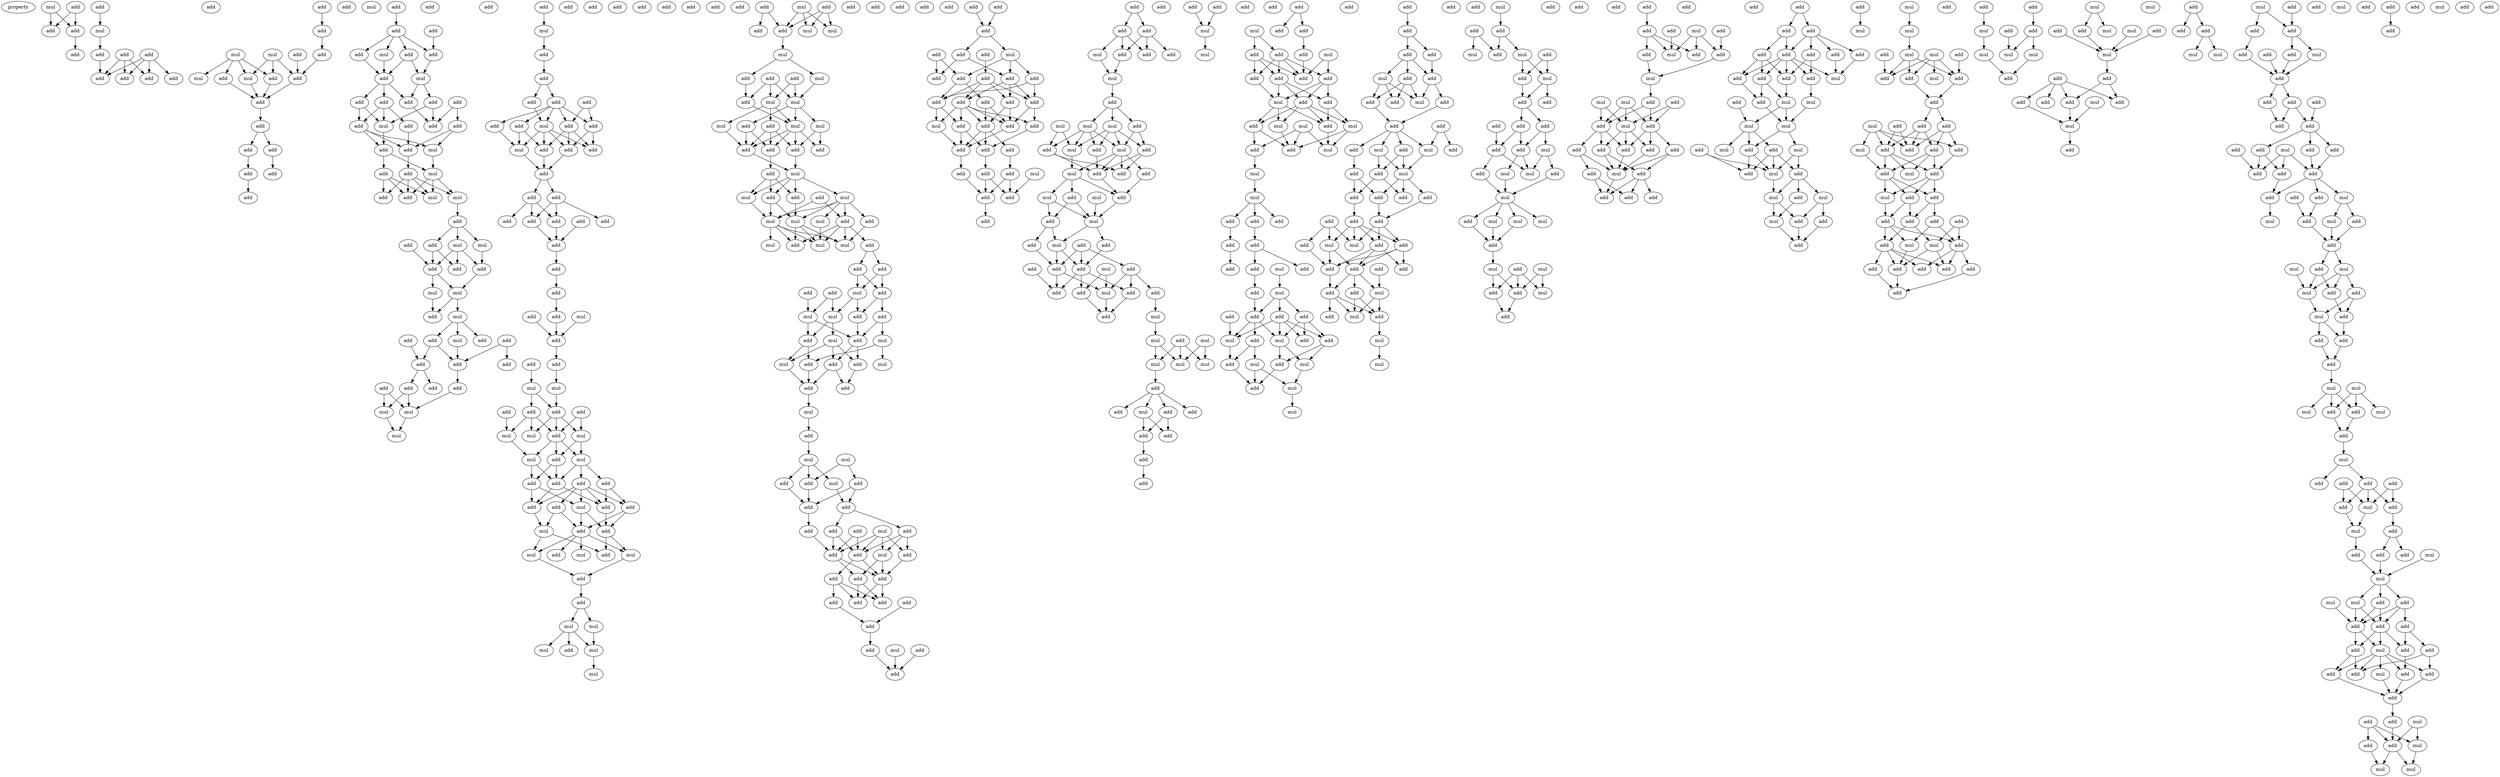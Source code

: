 digraph {
    node [fontcolor=black]
    property [mul=2,lf=1.7]
    0 [ label = mul ];
    1 [ label = add ];
    2 [ label = add ];
    3 [ label = add ];
    4 [ label = mul ];
    5 [ label = add ];
    6 [ label = add ];
    7 [ label = add ];
    8 [ label = add ];
    9 [ label = add ];
    10 [ label = add ];
    11 [ label = add ];
    12 [ label = add ];
    13 [ label = add ];
    14 [ label = add ];
    15 [ label = add ];
    16 [ label = add ];
    17 [ label = add ];
    18 [ label = add ];
    19 [ label = mul ];
    20 [ label = mul ];
    21 [ label = add ];
    22 [ label = add ];
    23 [ label = mul ];
    24 [ label = mul ];
    25 [ label = add ];
    26 [ label = add ];
    27 [ label = add ];
    28 [ label = add ];
    29 [ label = add ];
    30 [ label = add ];
    31 [ label = add ];
    32 [ label = add ];
    33 [ label = mul ];
    34 [ label = add ];
    35 [ label = add ];
    36 [ label = add ];
    37 [ label = add ];
    38 [ label = add ];
    39 [ label = add ];
    40 [ label = mul ];
    41 [ label = add ];
    42 [ label = add ];
    43 [ label = mul ];
    44 [ label = add ];
    45 [ label = add ];
    46 [ label = add ];
    47 [ label = add ];
    48 [ label = add ];
    49 [ label = mul ];
    50 [ label = add ];
    51 [ label = add ];
    52 [ label = add ];
    53 [ label = add ];
    54 [ label = add ];
    55 [ label = add ];
    56 [ label = mul ];
    57 [ label = add ];
    58 [ label = mul ];
    59 [ label = add ];
    60 [ label = mul ];
    61 [ label = add ];
    62 [ label = mul ];
    63 [ label = add ];
    64 [ label = add ];
    65 [ label = mul ];
    66 [ label = add ];
    67 [ label = mul ];
    68 [ label = add ];
    69 [ label = add ];
    70 [ label = add ];
    71 [ label = add ];
    72 [ label = add ];
    73 [ label = mul ];
    74 [ label = mul ];
    75 [ label = mul ];
    76 [ label = add ];
    77 [ label = add ];
    78 [ label = mul ];
    79 [ label = add ];
    80 [ label = add ];
    81 [ label = add ];
    82 [ label = add ];
    83 [ label = add ];
    84 [ label = add ];
    85 [ label = add ];
    86 [ label = add ];
    87 [ label = add ];
    88 [ label = add ];
    89 [ label = add ];
    90 [ label = mul ];
    91 [ label = mul ];
    92 [ label = mul ];
    93 [ label = add ];
    94 [ label = add ];
    95 [ label = mul ];
    96 [ label = add ];
    97 [ label = add ];
    98 [ label = add ];
    99 [ label = add ];
    100 [ label = add ];
    101 [ label = add ];
    102 [ label = add ];
    103 [ label = add ];
    104 [ label = add ];
    105 [ label = mul ];
    106 [ label = mul ];
    107 [ label = add ];
    108 [ label = add ];
    109 [ label = add ];
    110 [ label = add ];
    111 [ label = add ];
    112 [ label = add ];
    113 [ label = add ];
    114 [ label = add ];
    115 [ label = add ];
    116 [ label = add ];
    117 [ label = add ];
    118 [ label = add ];
    119 [ label = add ];
    120 [ label = add ];
    121 [ label = add ];
    122 [ label = add ];
    123 [ label = add ];
    124 [ label = add ];
    125 [ label = mul ];
    126 [ label = add ];
    127 [ label = add ];
    128 [ label = add ];
    129 [ label = add ];
    130 [ label = add ];
    131 [ label = mul ];
    132 [ label = mul ];
    133 [ label = add ];
    134 [ label = add ];
    135 [ label = add ];
    136 [ label = add ];
    137 [ label = add ];
    138 [ label = mul ];
    139 [ label = mul ];
    140 [ label = mul ];
    141 [ label = add ];
    142 [ label = mul ];
    143 [ label = mul ];
    144 [ label = add ];
    145 [ label = add ];
    146 [ label = add ];
    147 [ label = add ];
    148 [ label = add ];
    149 [ label = add ];
    150 [ label = add ];
    151 [ label = add ];
    152 [ label = add ];
    153 [ label = mul ];
    154 [ label = add ];
    155 [ label = mul ];
    156 [ label = add ];
    157 [ label = mul ];
    158 [ label = mul ];
    159 [ label = add ];
    160 [ label = add ];
    161 [ label = mul ];
    162 [ label = add ];
    163 [ label = add ];
    164 [ label = add ];
    165 [ label = mul ];
    166 [ label = mul ];
    167 [ label = mul ];
    168 [ label = add ];
    169 [ label = mul ];
    170 [ label = mul ];
    171 [ label = add ];
    172 [ label = add ];
    173 [ label = add ];
    174 [ label = mul ];
    175 [ label = add ];
    176 [ label = mul ];
    177 [ label = mul ];
    178 [ label = add ];
    179 [ label = mul ];
    180 [ label = add ];
    181 [ label = mul ];
    182 [ label = add ];
    183 [ label = add ];
    184 [ label = mul ];
    185 [ label = add ];
    186 [ label = mul ];
    187 [ label = mul ];
    188 [ label = add ];
    189 [ label = add ];
    190 [ label = mul ];
    191 [ label = mul ];
    192 [ label = add ];
    193 [ label = add ];
    194 [ label = add ];
    195 [ label = add ];
    196 [ label = add ];
    197 [ label = mul ];
    198 [ label = add ];
    199 [ label = mul ];
    200 [ label = add ];
    201 [ label = mul ];
    202 [ label = add ];
    203 [ label = add ];
    204 [ label = add ];
    205 [ label = mul ];
    206 [ label = add ];
    207 [ label = mul ];
    208 [ label = mul ];
    209 [ label = mul ];
    210 [ label = add ];
    211 [ label = mul ];
    212 [ label = add ];
    213 [ label = mul ];
    214 [ label = add ];
    215 [ label = add ];
    216 [ label = mul ];
    217 [ label = add ];
    218 [ label = add ];
    219 [ label = add ];
    220 [ label = mul ];
    221 [ label = add ];
    222 [ label = add ];
    223 [ label = mul ];
    224 [ label = mul ];
    225 [ label = add ];
    226 [ label = mul ];
    227 [ label = add ];
    228 [ label = add ];
    229 [ label = mul ];
    230 [ label = add ];
    231 [ label = add ];
    232 [ label = add ];
    233 [ label = mul ];
    234 [ label = add ];
    235 [ label = add ];
    236 [ label = mul ];
    237 [ label = add ];
    238 [ label = add ];
    239 [ label = mul ];
    240 [ label = mul ];
    241 [ label = add ];
    242 [ label = add ];
    243 [ label = add ];
    244 [ label = add ];
    245 [ label = mul ];
    246 [ label = add ];
    247 [ label = add ];
    248 [ label = add ];
    249 [ label = add ];
    250 [ label = add ];
    251 [ label = mul ];
    252 [ label = add ];
    253 [ label = add ];
    254 [ label = add ];
    255 [ label = mul ];
    256 [ label = add ];
    257 [ label = add ];
    258 [ label = add ];
    259 [ label = add ];
    260 [ label = add ];
    261 [ label = add ];
    262 [ label = add ];
    263 [ label = add ];
    264 [ label = add ];
    265 [ label = add ];
    266 [ label = mul ];
    267 [ label = add ];
    268 [ label = add ];
    269 [ label = add ];
    270 [ label = add ];
    271 [ label = add ];
    272 [ label = add ];
    273 [ label = add ];
    274 [ label = mul ];
    275 [ label = add ];
    276 [ label = add ];
    277 [ label = add ];
    278 [ label = add ];
    279 [ label = add ];
    280 [ label = add ];
    281 [ label = add ];
    282 [ label = add ];
    283 [ label = add ];
    284 [ label = add ];
    285 [ label = add ];
    286 [ label = add ];
    287 [ label = add ];
    288 [ label = add ];
    289 [ label = add ];
    290 [ label = mul ];
    291 [ label = add ];
    292 [ label = add ];
    293 [ label = add ];
    294 [ label = add ];
    295 [ label = add ];
    296 [ label = mul ];
    297 [ label = add ];
    298 [ label = add ];
    299 [ label = add ];
    300 [ label = add ];
    301 [ label = add ];
    302 [ label = add ];
    303 [ label = add ];
    304 [ label = add ];
    305 [ label = add ];
    306 [ label = add ];
    307 [ label = add ];
    308 [ label = mul ];
    309 [ label = mul ];
    310 [ label = add ];
    311 [ label = mul ];
    312 [ label = add ];
    313 [ label = mul ];
    314 [ label = add ];
    315 [ label = mul ];
    316 [ label = add ];
    317 [ label = mul ];
    318 [ label = add ];
    319 [ label = mul ];
    320 [ label = add ];
    321 [ label = mul ];
    322 [ label = add ];
    323 [ label = add ];
    324 [ label = add ];
    325 [ label = add ];
    326 [ label = add ];
    327 [ label = mul ];
    328 [ label = mul ];
    329 [ label = add ];
    330 [ label = mul ];
    331 [ label = add ];
    332 [ label = mul ];
    333 [ label = add ];
    334 [ label = add ];
    335 [ label = add ];
    336 [ label = add ];
    337 [ label = add ];
    338 [ label = add ];
    339 [ label = mul ];
    340 [ label = add ];
    341 [ label = add ];
    342 [ label = mul ];
    343 [ label = add ];
    344 [ label = add ];
    345 [ label = add ];
    346 [ label = mul ];
    347 [ label = add ];
    348 [ label = mul ];
    349 [ label = mul ];
    350 [ label = mul ];
    351 [ label = mul ];
    352 [ label = mul ];
    353 [ label = add ];
    354 [ label = add ];
    355 [ label = mul ];
    356 [ label = add ];
    357 [ label = add ];
    358 [ label = add ];
    359 [ label = add ];
    360 [ label = add ];
    361 [ label = add ];
    362 [ label = add ];
    363 [ label = add ];
    364 [ label = add ];
    365 [ label = add ];
    366 [ label = mul ];
    367 [ label = mul ];
    368 [ label = add ];
    369 [ label = add ];
    370 [ label = add ];
    371 [ label = add ];
    372 [ label = mul ];
    373 [ label = add ];
    374 [ label = add ];
    375 [ label = mul ];
    376 [ label = add ];
    377 [ label = add ];
    378 [ label = add ];
    379 [ label = add ];
    380 [ label = add ];
    381 [ label = mul ];
    382 [ label = add ];
    383 [ label = add ];
    384 [ label = mul ];
    385 [ label = add ];
    386 [ label = add ];
    387 [ label = mul ];
    388 [ label = mul ];
    389 [ label = mul ];
    390 [ label = add ];
    391 [ label = add ];
    392 [ label = mul ];
    393 [ label = mul ];
    394 [ label = add ];
    395 [ label = add ];
    396 [ label = add ];
    397 [ label = add ];
    398 [ label = add ];
    399 [ label = add ];
    400 [ label = add ];
    401 [ label = mul ];
    402 [ label = add ];
    403 [ label = add ];
    404 [ label = mul ];
    405 [ label = add ];
    406 [ label = add ];
    407 [ label = add ];
    408 [ label = add ];
    409 [ label = add ];
    410 [ label = add ];
    411 [ label = mul ];
    412 [ label = mul ];
    413 [ label = add ];
    414 [ label = mul ];
    415 [ label = add ];
    416 [ label = add ];
    417 [ label = mul ];
    418 [ label = mul ];
    419 [ label = add ];
    420 [ label = add ];
    421 [ label = add ];
    422 [ label = mul ];
    423 [ label = add ];
    424 [ label = add ];
    425 [ label = mul ];
    426 [ label = add ];
    427 [ label = add ];
    428 [ label = add ];
    429 [ label = mul ];
    430 [ label = add ];
    431 [ label = add ];
    432 [ label = add ];
    433 [ label = add ];
    434 [ label = add ];
    435 [ label = add ];
    436 [ label = add ];
    437 [ label = add ];
    438 [ label = mul ];
    439 [ label = mul ];
    440 [ label = mul ];
    441 [ label = add ];
    442 [ label = add ];
    443 [ label = add ];
    444 [ label = add ];
    445 [ label = add ];
    446 [ label = add ];
    447 [ label = add ];
    448 [ label = add ];
    449 [ label = add ];
    450 [ label = mul ];
    451 [ label = mul ];
    452 [ label = add ];
    453 [ label = add ];
    454 [ label = add ];
    455 [ label = add ];
    456 [ label = add ];
    457 [ label = add ];
    458 [ label = add ];
    459 [ label = add ];
    460 [ label = mul ];
    461 [ label = add ];
    462 [ label = mul ];
    463 [ label = add ];
    464 [ label = add ];
    465 [ label = mul ];
    466 [ label = add ];
    467 [ label = mul ];
    468 [ label = mul ];
    469 [ label = add ];
    470 [ label = add ];
    471 [ label = mul ];
    472 [ label = add ];
    473 [ label = add ];
    474 [ label = mul ];
    475 [ label = add ];
    476 [ label = mul ];
    477 [ label = add ];
    478 [ label = add ];
    479 [ label = add ];
    480 [ label = add ];
    481 [ label = add ];
    482 [ label = add ];
    483 [ label = add ];
    484 [ label = mul ];
    485 [ label = mul ];
    486 [ label = add ];
    487 [ label = add ];
    488 [ label = mul ];
    489 [ label = add ];
    490 [ label = mul ];
    491 [ label = add ];
    492 [ label = mul ];
    493 [ label = add ];
    494 [ label = mul ];
    495 [ label = mul ];
    496 [ label = add ];
    497 [ label = add ];
    498 [ label = mul ];
    499 [ label = mul ];
    500 [ label = add ];
    501 [ label = mul ];
    502 [ label = add ];
    503 [ label = add ];
    504 [ label = add ];
    505 [ label = add ];
    506 [ label = add ];
    507 [ label = add ];
    508 [ label = add ];
    509 [ label = mul ];
    510 [ label = add ];
    511 [ label = add ];
    512 [ label = add ];
    513 [ label = mul ];
    514 [ label = add ];
    515 [ label = add ];
    516 [ label = mul ];
    517 [ label = mul ];
    518 [ label = add ];
    519 [ label = add ];
    520 [ label = mul ];
    521 [ label = add ];
    522 [ label = add ];
    523 [ label = mul ];
    524 [ label = add ];
    525 [ label = add ];
    526 [ label = add ];
    527 [ label = add ];
    528 [ label = add ];
    529 [ label = mul ];
    530 [ label = add ];
    531 [ label = add ];
    532 [ label = add ];
    533 [ label = add ];
    534 [ label = add ];
    535 [ label = add ];
    536 [ label = add ];
    537 [ label = add ];
    538 [ label = add ];
    539 [ label = add ];
    540 [ label = add ];
    541 [ label = add ];
    542 [ label = add ];
    543 [ label = add ];
    544 [ label = add ];
    545 [ label = mul ];
    546 [ label = add ];
    547 [ label = add ];
    548 [ label = add ];
    549 [ label = mul ];
    550 [ label = mul ];
    551 [ label = add ];
    552 [ label = mul ];
    553 [ label = mul ];
    554 [ label = add ];
    555 [ label = add ];
    556 [ label = add ];
    557 [ label = mul ];
    558 [ label = mul ];
    559 [ label = add ];
    560 [ label = mul ];
    561 [ label = add ];
    562 [ label = mul ];
    563 [ label = mul ];
    564 [ label = add ];
    565 [ label = mul ];
    566 [ label = add ];
    567 [ label = add ];
    568 [ label = add ];
    569 [ label = add ];
    570 [ label = mul ];
    571 [ label = add ];
    572 [ label = mul ];
    573 [ label = mul ];
    574 [ label = add ];
    575 [ label = mul ];
    576 [ label = add ];
    577 [ label = mul ];
    578 [ label = add ];
    579 [ label = add ];
    580 [ label = mul ];
    581 [ label = add ];
    582 [ label = add ];
    583 [ label = mul ];
    584 [ label = add ];
    585 [ label = add ];
    586 [ label = add ];
    587 [ label = add ];
    588 [ label = add ];
    589 [ label = add ];
    590 [ label = add ];
    591 [ label = mul ];
    592 [ label = add ];
    593 [ label = mul ];
    594 [ label = add ];
    595 [ label = add ];
    596 [ label = add ];
    597 [ label = mul ];
    598 [ label = add ];
    599 [ label = add ];
    600 [ label = add ];
    601 [ label = add ];
    602 [ label = mul ];
    603 [ label = add ];
    604 [ label = add ];
    605 [ label = mul ];
    606 [ label = add ];
    607 [ label = add ];
    608 [ label = add ];
    609 [ label = add ];
    610 [ label = add ];
    611 [ label = add ];
    612 [ label = add ];
    613 [ label = add ];
    614 [ label = mul ];
    615 [ label = add ];
    616 [ label = add ];
    617 [ label = mul ];
    618 [ label = mul ];
    619 [ label = mul ];
    620 [ label = add ];
    621 [ label = mul ];
    622 [ label = mul ];
    623 [ label = mul ];
    624 [ label = add ];
    625 [ label = add ];
    626 [ label = add ];
    627 [ label = mul ];
    628 [ label = add ];
    629 [ label = add ];
    630 [ label = add ];
    631 [ label = add ];
    632 [ label = add ];
    633 [ label = add ];
    634 [ label = mul ];
    635 [ label = mul ];
    636 [ label = add ];
    637 [ label = mul ];
    638 [ label = add ];
    639 [ label = add ];
    640 [ label = add ];
    641 [ label = add ];
    642 [ label = mul ];
    643 [ label = mul ];
    644 [ label = mul ];
    645 [ label = add ];
    646 [ label = add ];
    647 [ label = add ];
    648 [ label = add ];
    649 [ label = add ];
    650 [ label = add ];
    651 [ label = mul ];
    652 [ label = add ];
    653 [ label = add ];
    654 [ label = add ];
    655 [ label = add ];
    656 [ label = add ];
    657 [ label = add ];
    658 [ label = add ];
    659 [ label = mul ];
    660 [ label = add ];
    661 [ label = add ];
    662 [ label = add ];
    663 [ label = add ];
    664 [ label = add ];
    665 [ label = add ];
    666 [ label = mul ];
    667 [ label = add ];
    668 [ label = add ];
    669 [ label = add ];
    670 [ label = mul ];
    671 [ label = mul ];
    672 [ label = mul ];
    673 [ label = add ];
    674 [ label = add ];
    675 [ label = add ];
    676 [ label = add ];
    677 [ label = mul ];
    678 [ label = mul ];
    679 [ label = add ];
    680 [ label = mul ];
    681 [ label = add ];
    682 [ label = add ];
    683 [ label = add ];
    684 [ label = mul ];
    685 [ label = add ];
    686 [ label = add ];
    687 [ label = add ];
    688 [ label = add ];
    689 [ label = add ];
    690 [ label = add ];
    691 [ label = mul ];
    692 [ label = mul ];
    693 [ label = mul ];
    694 [ label = mul ];
    695 [ label = mul ];
    696 [ label = add ];
    697 [ label = add ];
    698 [ label = add ];
    699 [ label = mul ];
    700 [ label = add ];
    701 [ label = add ];
    702 [ label = add ];
    703 [ label = add ];
    704 [ label = add ];
    705 [ label = add ];
    706 [ label = mul ];
    707 [ label = add ];
    708 [ label = mul ];
    709 [ label = add ];
    710 [ label = add ];
    711 [ label = mul ];
    712 [ label = add ];
    713 [ label = mul ];
    714 [ label = mul ];
    715 [ label = add ];
    716 [ label = add ];
    717 [ label = mul ];
    718 [ label = add ];
    719 [ label = add ];
    720 [ label = add ];
    721 [ label = add ];
    722 [ label = add ];
    723 [ label = mul ];
    724 [ label = add ];
    725 [ label = add ];
    726 [ label = add ];
    727 [ label = add ];
    728 [ label = add ];
    729 [ label = mul ];
    730 [ label = add ];
    731 [ label = add ];
    732 [ label = mul ];
    733 [ label = add ];
    734 [ label = add ];
    735 [ label = mul ];
    736 [ label = add ];
    737 [ label = add ];
    738 [ label = mul ];
    739 [ label = mul ];
    740 [ label = add ];
    0 -> 5 [ name = 0 ];
    0 -> 6 [ name = 1 ];
    1 -> 4 [ name = 2 ];
    3 -> 5 [ name = 3 ];
    3 -> 6 [ name = 4 ];
    4 -> 8 [ name = 5 ];
    6 -> 7 [ name = 6 ];
    8 -> 11 [ name = 7 ];
    9 -> 11 [ name = 8 ];
    9 -> 13 [ name = 9 ];
    9 -> 14 [ name = 10 ];
    10 -> 11 [ name = 11 ];
    10 -> 12 [ name = 12 ];
    10 -> 13 [ name = 13 ];
    10 -> 14 [ name = 14 ];
    15 -> 16 [ name = 15 ];
    16 -> 18 [ name = 16 ];
    17 -> 25 [ name = 17 ];
    18 -> 25 [ name = 18 ];
    19 -> 22 [ name = 19 ];
    19 -> 24 [ name = 20 ];
    19 -> 25 [ name = 21 ];
    20 -> 21 [ name = 22 ];
    20 -> 22 [ name = 23 ];
    20 -> 23 [ name = 24 ];
    20 -> 24 [ name = 25 ];
    21 -> 26 [ name = 26 ];
    22 -> 26 [ name = 27 ];
    24 -> 26 [ name = 28 ];
    25 -> 26 [ name = 29 ];
    26 -> 27 [ name = 30 ];
    27 -> 28 [ name = 31 ];
    27 -> 29 [ name = 32 ];
    28 -> 31 [ name = 33 ];
    29 -> 30 [ name = 34 ];
    31 -> 34 [ name = 35 ];
    35 -> 37 [ name = 36 ];
    36 -> 38 [ name = 37 ];
    37 -> 38 [ name = 38 ];
    37 -> 39 [ name = 39 ];
    37 -> 40 [ name = 40 ];
    37 -> 41 [ name = 41 ];
    38 -> 43 [ name = 42 ];
    39 -> 42 [ name = 43 ];
    39 -> 43 [ name = 44 ];
    40 -> 42 [ name = 45 ];
    41 -> 42 [ name = 46 ];
    42 -> 44 [ name = 47 ];
    42 -> 45 [ name = 48 ];
    42 -> 47 [ name = 49 ];
    43 -> 46 [ name = 50 ];
    43 -> 47 [ name = 51 ];
    44 -> 49 [ name = 52 ];
    44 -> 52 [ name = 53 ];
    44 -> 53 [ name = 54 ];
    45 -> 49 [ name = 55 ];
    45 -> 52 [ name = 56 ];
    46 -> 49 [ name = 57 ];
    46 -> 50 [ name = 58 ];
    47 -> 50 [ name = 59 ];
    48 -> 50 [ name = 60 ];
    48 -> 51 [ name = 61 ];
    49 -> 55 [ name = 62 ];
    51 -> 54 [ name = 63 ];
    51 -> 56 [ name = 64 ];
    52 -> 54 [ name = 65 ];
    52 -> 55 [ name = 66 ];
    52 -> 56 [ name = 67 ];
    53 -> 54 [ name = 68 ];
    54 -> 59 [ name = 69 ];
    55 -> 57 [ name = 70 ];
    55 -> 58 [ name = 71 ];
    56 -> 58 [ name = 72 ];
    57 -> 61 [ name = 73 ];
    57 -> 62 [ name = 74 ];
    57 -> 63 [ name = 75 ];
    58 -> 60 [ name = 76 ];
    58 -> 62 [ name = 77 ];
    58 -> 63 [ name = 78 ];
    59 -> 60 [ name = 79 ];
    59 -> 61 [ name = 80 ];
    59 -> 62 [ name = 81 ];
    59 -> 63 [ name = 82 ];
    60 -> 64 [ name = 83 ];
    64 -> 65 [ name = 84 ];
    64 -> 66 [ name = 85 ];
    64 -> 67 [ name = 86 ];
    65 -> 71 [ name = 87 ];
    66 -> 70 [ name = 88 ];
    66 -> 72 [ name = 89 ];
    67 -> 70 [ name = 90 ];
    67 -> 71 [ name = 91 ];
    67 -> 72 [ name = 92 ];
    68 -> 72 [ name = 93 ];
    71 -> 74 [ name = 94 ];
    72 -> 73 [ name = 95 ];
    72 -> 74 [ name = 96 ];
    73 -> 76 [ name = 97 ];
    74 -> 75 [ name = 98 ];
    74 -> 76 [ name = 99 ];
    75 -> 78 [ name = 100 ];
    75 -> 80 [ name = 101 ];
    75 -> 82 [ name = 102 ];
    78 -> 85 [ name = 103 ];
    79 -> 83 [ name = 104 ];
    79 -> 85 [ name = 105 ];
    81 -> 84 [ name = 106 ];
    82 -> 84 [ name = 107 ];
    82 -> 85 [ name = 108 ];
    84 -> 87 [ name = 109 ];
    84 -> 88 [ name = 110 ];
    85 -> 89 [ name = 111 ];
    86 -> 90 [ name = 112 ];
    86 -> 91 [ name = 113 ];
    87 -> 90 [ name = 114 ];
    87 -> 91 [ name = 115 ];
    89 -> 90 [ name = 116 ];
    90 -> 92 [ name = 117 ];
    91 -> 92 [ name = 118 ];
    93 -> 95 [ name = 119 ];
    95 -> 96 [ name = 120 ];
    96 -> 97 [ name = 121 ];
    97 -> 99 [ name = 122 ];
    97 -> 100 [ name = 123 ];
    98 -> 101 [ name = 124 ];
    98 -> 104 [ name = 125 ];
    99 -> 105 [ name = 126 ];
    100 -> 101 [ name = 127 ];
    100 -> 102 [ name = 128 ];
    100 -> 103 [ name = 129 ];
    100 -> 104 [ name = 130 ];
    100 -> 105 [ name = 131 ];
    101 -> 107 [ name = 132 ];
    101 -> 108 [ name = 133 ];
    102 -> 106 [ name = 134 ];
    103 -> 106 [ name = 135 ];
    103 -> 110 [ name = 136 ];
    104 -> 107 [ name = 137 ];
    104 -> 108 [ name = 138 ];
    104 -> 110 [ name = 139 ];
    105 -> 106 [ name = 140 ];
    105 -> 107 [ name = 141 ];
    105 -> 108 [ name = 142 ];
    105 -> 110 [ name = 143 ];
    106 -> 111 [ name = 144 ];
    108 -> 111 [ name = 145 ];
    110 -> 111 [ name = 146 ];
    111 -> 112 [ name = 147 ];
    111 -> 113 [ name = 148 ];
    112 -> 115 [ name = 149 ];
    112 -> 116 [ name = 150 ];
    112 -> 118 [ name = 151 ];
    113 -> 116 [ name = 152 ];
    113 -> 117 [ name = 153 ];
    113 -> 118 [ name = 154 ];
    114 -> 119 [ name = 155 ];
    116 -> 119 [ name = 156 ];
    118 -> 119 [ name = 157 ];
    119 -> 120 [ name = 158 ];
    120 -> 121 [ name = 159 ];
    121 -> 123 [ name = 160 ];
    122 -> 126 [ name = 161 ];
    123 -> 126 [ name = 162 ];
    125 -> 126 [ name = 163 ];
    126 -> 127 [ name = 164 ];
    127 -> 131 [ name = 165 ];
    128 -> 132 [ name = 166 ];
    131 -> 133 [ name = 167 ];
    132 -> 133 [ name = 168 ];
    132 -> 136 [ name = 169 ];
    133 -> 138 [ name = 170 ];
    133 -> 140 [ name = 171 ];
    133 -> 141 [ name = 172 ];
    135 -> 139 [ name = 173 ];
    136 -> 138 [ name = 174 ];
    136 -> 139 [ name = 175 ];
    136 -> 141 [ name = 176 ];
    137 -> 140 [ name = 177 ];
    137 -> 141 [ name = 178 ];
    139 -> 142 [ name = 179 ];
    140 -> 143 [ name = 180 ];
    140 -> 144 [ name = 181 ];
    141 -> 142 [ name = 182 ];
    141 -> 143 [ name = 183 ];
    141 -> 144 [ name = 184 ];
    142 -> 145 [ name = 185 ];
    142 -> 146 [ name = 186 ];
    143 -> 145 [ name = 187 ];
    143 -> 147 [ name = 188 ];
    143 -> 148 [ name = 189 ];
    144 -> 145 [ name = 190 ];
    144 -> 146 [ name = 191 ];
    145 -> 149 [ name = 192 ];
    145 -> 152 [ name = 193 ];
    146 -> 149 [ name = 194 ];
    146 -> 153 [ name = 195 ];
    147 -> 149 [ name = 196 ];
    147 -> 150 [ name = 197 ];
    147 -> 151 [ name = 198 ];
    147 -> 152 [ name = 199 ];
    147 -> 153 [ name = 200 ];
    148 -> 151 [ name = 201 ];
    148 -> 152 [ name = 202 ];
    149 -> 155 [ name = 203 ];
    150 -> 154 [ name = 204 ];
    150 -> 155 [ name = 205 ];
    151 -> 154 [ name = 206 ];
    151 -> 156 [ name = 207 ];
    152 -> 156 [ name = 208 ];
    153 -> 154 [ name = 209 ];
    153 -> 156 [ name = 210 ];
    154 -> 157 [ name = 211 ];
    154 -> 158 [ name = 212 ];
    154 -> 159 [ name = 213 ];
    154 -> 161 [ name = 214 ];
    155 -> 157 [ name = 215 ];
    155 -> 160 [ name = 216 ];
    156 -> 160 [ name = 217 ];
    156 -> 161 [ name = 218 ];
    157 -> 162 [ name = 219 ];
    161 -> 162 [ name = 220 ];
    162 -> 163 [ name = 221 ];
    163 -> 165 [ name = 222 ];
    163 -> 166 [ name = 223 ];
    165 -> 167 [ name = 224 ];
    165 -> 168 [ name = 225 ];
    165 -> 169 [ name = 226 ];
    166 -> 169 [ name = 227 ];
    169 -> 170 [ name = 228 ];
    172 -> 175 [ name = 229 ];
    172 -> 178 [ name = 230 ];
    173 -> 176 [ name = 231 ];
    173 -> 177 [ name = 232 ];
    173 -> 178 [ name = 233 ];
    174 -> 176 [ name = 234 ];
    174 -> 177 [ name = 235 ];
    174 -> 178 [ name = 236 ];
    178 -> 179 [ name = 237 ];
    179 -> 181 [ name = 238 ];
    179 -> 182 [ name = 239 ];
    180 -> 184 [ name = 240 ];
    180 -> 185 [ name = 241 ];
    180 -> 186 [ name = 242 ];
    181 -> 184 [ name = 243 ];
    182 -> 185 [ name = 244 ];
    183 -> 184 [ name = 245 ];
    183 -> 186 [ name = 246 ];
    184 -> 187 [ name = 247 ];
    184 -> 189 [ name = 248 ];
    184 -> 191 [ name = 249 ];
    185 -> 191 [ name = 250 ];
    186 -> 188 [ name = 251 ];
    186 -> 190 [ name = 252 ];
    186 -> 191 [ name = 253 ];
    187 -> 195 [ name = 254 ];
    187 -> 196 [ name = 255 ];
    188 -> 192 [ name = 256 ];
    188 -> 193 [ name = 257 ];
    188 -> 196 [ name = 258 ];
    189 -> 192 [ name = 259 ];
    189 -> 193 [ name = 260 ];
    190 -> 193 [ name = 261 ];
    191 -> 192 [ name = 262 ];
    191 -> 193 [ name = 263 ];
    191 -> 195 [ name = 264 ];
    191 -> 196 [ name = 265 ];
    192 -> 198 [ name = 266 ];
    193 -> 197 [ name = 267 ];
    196 -> 197 [ name = 268 ];
    197 -> 199 [ name = 269 ];
    197 -> 201 [ name = 270 ];
    197 -> 202 [ name = 271 ];
    197 -> 203 [ name = 272 ];
    198 -> 201 [ name = 273 ];
    198 -> 202 [ name = 274 ];
    198 -> 203 [ name = 275 ];
    199 -> 204 [ name = 276 ];
    199 -> 205 [ name = 277 ];
    199 -> 206 [ name = 278 ];
    199 -> 207 [ name = 279 ];
    199 -> 208 [ name = 280 ];
    200 -> 206 [ name = 281 ];
    200 -> 207 [ name = 282 ];
    201 -> 207 [ name = 283 ];
    202 -> 205 [ name = 284 ];
    203 -> 205 [ name = 285 ];
    203 -> 207 [ name = 286 ];
    204 -> 209 [ name = 287 ];
    205 -> 209 [ name = 288 ];
    205 -> 211 [ name = 289 ];
    205 -> 212 [ name = 290 ];
    206 -> 209 [ name = 291 ];
    206 -> 210 [ name = 292 ];
    206 -> 211 [ name = 293 ];
    206 -> 212 [ name = 294 ];
    207 -> 209 [ name = 295 ];
    207 -> 211 [ name = 296 ];
    207 -> 212 [ name = 297 ];
    207 -> 213 [ name = 298 ];
    208 -> 211 [ name = 299 ];
    210 -> 214 [ name = 300 ];
    210 -> 215 [ name = 301 ];
    214 -> 216 [ name = 302 ];
    214 -> 217 [ name = 303 ];
    215 -> 216 [ name = 304 ];
    215 -> 217 [ name = 305 ];
    216 -> 222 [ name = 306 ];
    216 -> 223 [ name = 307 ];
    217 -> 221 [ name = 308 ];
    217 -> 222 [ name = 309 ];
    218 -> 220 [ name = 310 ];
    219 -> 220 [ name = 311 ];
    219 -> 223 [ name = 312 ];
    220 -> 225 [ name = 313 ];
    220 -> 228 [ name = 314 ];
    221 -> 224 [ name = 315 ];
    221 -> 228 [ name = 316 ];
    222 -> 228 [ name = 317 ];
    223 -> 225 [ name = 318 ];
    223 -> 226 [ name = 319 ];
    224 -> 229 [ name = 320 ];
    224 -> 231 [ name = 321 ];
    225 -> 231 [ name = 322 ];
    225 -> 233 [ name = 323 ];
    226 -> 230 [ name = 324 ];
    226 -> 232 [ name = 325 ];
    226 -> 233 [ name = 326 ];
    228 -> 230 [ name = 327 ];
    228 -> 232 [ name = 328 ];
    230 -> 235 [ name = 329 ];
    231 -> 234 [ name = 330 ];
    232 -> 234 [ name = 331 ];
    232 -> 235 [ name = 332 ];
    233 -> 234 [ name = 333 ];
    234 -> 236 [ name = 334 ];
    236 -> 237 [ name = 335 ];
    237 -> 240 [ name = 336 ];
    239 -> 241 [ name = 337 ];
    239 -> 244 [ name = 338 ];
    240 -> 242 [ name = 339 ];
    240 -> 244 [ name = 340 ];
    240 -> 245 [ name = 341 ];
    241 -> 246 [ name = 342 ];
    241 -> 247 [ name = 343 ];
    242 -> 246 [ name = 344 ];
    244 -> 246 [ name = 345 ];
    245 -> 247 [ name = 346 ];
    246 -> 249 [ name = 347 ];
    247 -> 248 [ name = 348 ];
    247 -> 250 [ name = 349 ];
    248 -> 253 [ name = 350 ];
    248 -> 255 [ name = 351 ];
    248 -> 256 [ name = 352 ];
    249 -> 254 [ name = 353 ];
    250 -> 254 [ name = 354 ];
    250 -> 256 [ name = 355 ];
    251 -> 253 [ name = 356 ];
    251 -> 254 [ name = 357 ];
    251 -> 255 [ name = 358 ];
    251 -> 256 [ name = 359 ];
    252 -> 254 [ name = 360 ];
    252 -> 256 [ name = 361 ];
    253 -> 257 [ name = 362 ];
    254 -> 257 [ name = 363 ];
    254 -> 259 [ name = 364 ];
    255 -> 257 [ name = 365 ];
    255 -> 259 [ name = 366 ];
    256 -> 257 [ name = 367 ];
    256 -> 258 [ name = 368 ];
    257 -> 261 [ name = 369 ];
    257 -> 262 [ name = 370 ];
    258 -> 261 [ name = 371 ];
    258 -> 262 [ name = 372 ];
    258 -> 263 [ name = 373 ];
    259 -> 261 [ name = 374 ];
    259 -> 262 [ name = 375 ];
    260 -> 264 [ name = 376 ];
    263 -> 264 [ name = 377 ];
    264 -> 268 [ name = 378 ];
    266 -> 269 [ name = 379 ];
    267 -> 269 [ name = 380 ];
    268 -> 269 [ name = 381 ];
    270 -> 272 [ name = 382 ];
    271 -> 272 [ name = 383 ];
    272 -> 274 [ name = 384 ];
    272 -> 276 [ name = 385 ];
    273 -> 280 [ name = 386 ];
    274 -> 277 [ name = 387 ];
    274 -> 278 [ name = 388 ];
    274 -> 279 [ name = 389 ];
    275 -> 277 [ name = 390 ];
    275 -> 281 [ name = 391 ];
    276 -> 279 [ name = 392 ];
    276 -> 281 [ name = 393 ];
    277 -> 282 [ name = 394 ];
    277 -> 283 [ name = 395 ];
    278 -> 282 [ name = 396 ];
    278 -> 285 [ name = 397 ];
    279 -> 284 [ name = 398 ];
    279 -> 285 [ name = 399 ];
    279 -> 286 [ name = 400 ];
    280 -> 282 [ name = 401 ];
    280 -> 284 [ name = 402 ];
    280 -> 285 [ name = 403 ];
    280 -> 286 [ name = 404 ];
    282 -> 287 [ name = 405 ];
    282 -> 290 [ name = 406 ];
    283 -> 288 [ name = 407 ];
    283 -> 289 [ name = 408 ];
    284 -> 287 [ name = 409 ];
    284 -> 288 [ name = 410 ];
    284 -> 289 [ name = 411 ];
    284 -> 290 [ name = 412 ];
    284 -> 291 [ name = 413 ];
    285 -> 289 [ name = 414 ];
    285 -> 291 [ name = 415 ];
    286 -> 288 [ name = 416 ];
    286 -> 289 [ name = 417 ];
    287 -> 292 [ name = 418 ];
    287 -> 293 [ name = 419 ];
    288 -> 292 [ name = 420 ];
    288 -> 293 [ name = 421 ];
    288 -> 294 [ name = 422 ];
    289 -> 292 [ name = 423 ];
    290 -> 292 [ name = 424 ];
    291 -> 293 [ name = 425 ];
    292 -> 295 [ name = 426 ];
    293 -> 297 [ name = 427 ];
    294 -> 298 [ name = 428 ];
    295 -> 300 [ name = 429 ];
    296 -> 299 [ name = 430 ];
    297 -> 299 [ name = 431 ];
    297 -> 300 [ name = 432 ];
    298 -> 299 [ name = 433 ];
    298 -> 300 [ name = 434 ];
    300 -> 302 [ name = 435 ];
    301 -> 303 [ name = 436 ];
    301 -> 304 [ name = 437 ];
    303 -> 305 [ name = 438 ];
    303 -> 307 [ name = 439 ];
    303 -> 308 [ name = 440 ];
    304 -> 305 [ name = 441 ];
    304 -> 306 [ name = 442 ];
    304 -> 307 [ name = 443 ];
    305 -> 309 [ name = 444 ];
    308 -> 309 [ name = 445 ];
    309 -> 310 [ name = 446 ];
    310 -> 311 [ name = 447 ];
    310 -> 312 [ name = 448 ];
    310 -> 313 [ name = 449 ];
    311 -> 317 [ name = 450 ];
    311 -> 318 [ name = 451 ];
    311 -> 319 [ name = 452 ];
    311 -> 320 [ name = 453 ];
    312 -> 317 [ name = 454 ];
    312 -> 320 [ name = 455 ];
    313 -> 316 [ name = 456 ];
    313 -> 317 [ name = 457 ];
    313 -> 318 [ name = 458 ];
    313 -> 319 [ name = 459 ];
    315 -> 316 [ name = 460 ];
    315 -> 319 [ name = 461 ];
    316 -> 322 [ name = 462 ];
    316 -> 323 [ name = 463 ];
    317 -> 321 [ name = 464 ];
    317 -> 322 [ name = 465 ];
    317 -> 323 [ name = 466 ];
    317 -> 324 [ name = 467 ];
    318 -> 322 [ name = 468 ];
    319 -> 321 [ name = 469 ];
    320 -> 322 [ name = 470 ];
    320 -> 323 [ name = 471 ];
    321 -> 325 [ name = 472 ];
    321 -> 326 [ name = 473 ];
    321 -> 327 [ name = 474 ];
    322 -> 326 [ name = 475 ];
    324 -> 326 [ name = 476 ];
    325 -> 329 [ name = 477 ];
    325 -> 330 [ name = 478 ];
    326 -> 330 [ name = 479 ];
    327 -> 329 [ name = 480 ];
    327 -> 330 [ name = 481 ];
    328 -> 330 [ name = 482 ];
    329 -> 332 [ name = 483 ];
    329 -> 334 [ name = 484 ];
    330 -> 331 [ name = 485 ];
    330 -> 332 [ name = 486 ];
    331 -> 338 [ name = 487 ];
    332 -> 337 [ name = 488 ];
    332 -> 338 [ name = 489 ];
    333 -> 335 [ name = 490 ];
    333 -> 337 [ name = 491 ];
    333 -> 338 [ name = 492 ];
    334 -> 337 [ name = 493 ];
    335 -> 341 [ name = 494 ];
    335 -> 342 [ name = 495 ];
    335 -> 343 [ name = 496 ];
    336 -> 340 [ name = 497 ];
    337 -> 340 [ name = 498 ];
    337 -> 342 [ name = 499 ];
    338 -> 340 [ name = 500 ];
    338 -> 343 [ name = 501 ];
    338 -> 344 [ name = 502 ];
    339 -> 342 [ name = 503 ];
    339 -> 344 [ name = 504 ];
    341 -> 346 [ name = 505 ];
    342 -> 345 [ name = 506 ];
    343 -> 345 [ name = 507 ];
    344 -> 345 [ name = 508 ];
    346 -> 349 [ name = 509 ];
    347 -> 350 [ name = 510 ];
    347 -> 351 [ name = 511 ];
    347 -> 352 [ name = 512 ];
    348 -> 351 [ name = 513 ];
    348 -> 352 [ name = 514 ];
    349 -> 350 [ name = 515 ];
    349 -> 351 [ name = 516 ];
    350 -> 353 [ name = 517 ];
    353 -> 354 [ name = 518 ];
    353 -> 355 [ name = 519 ];
    353 -> 356 [ name = 520 ];
    353 -> 357 [ name = 521 ];
    355 -> 358 [ name = 522 ];
    355 -> 359 [ name = 523 ];
    357 -> 358 [ name = 524 ];
    357 -> 359 [ name = 525 ];
    358 -> 360 [ name = 526 ];
    360 -> 365 [ name = 527 ];
    361 -> 366 [ name = 528 ];
    362 -> 366 [ name = 529 ];
    366 -> 367 [ name = 530 ];
    368 -> 369 [ name = 531 ];
    368 -> 371 [ name = 532 ];
    371 -> 374 [ name = 533 ];
    372 -> 373 [ name = 534 ];
    372 -> 376 [ name = 535 ];
    373 -> 377 [ name = 536 ];
    373 -> 379 [ name = 537 ];
    373 -> 380 [ name = 538 ];
    374 -> 379 [ name = 539 ];
    375 -> 378 [ name = 540 ];
    375 -> 379 [ name = 541 ];
    376 -> 377 [ name = 542 ];
    376 -> 378 [ name = 543 ];
    376 -> 379 [ name = 544 ];
    376 -> 380 [ name = 545 ];
    377 -> 381 [ name = 546 ];
    378 -> 381 [ name = 547 ];
    378 -> 382 [ name = 548 ];
    378 -> 383 [ name = 549 ];
    380 -> 381 [ name = 550 ];
    380 -> 382 [ name = 551 ];
    380 -> 383 [ name = 552 ];
    381 -> 385 [ name = 553 ];
    381 -> 386 [ name = 554 ];
    381 -> 388 [ name = 555 ];
    382 -> 384 [ name = 556 ];
    382 -> 385 [ name = 557 ];
    382 -> 386 [ name = 558 ];
    382 -> 388 [ name = 559 ];
    383 -> 384 [ name = 560 ];
    383 -> 386 [ name = 561 ];
    384 -> 389 [ name = 562 ];
    384 -> 390 [ name = 563 ];
    385 -> 390 [ name = 564 ];
    385 -> 391 [ name = 565 ];
    386 -> 389 [ name = 566 ];
    387 -> 389 [ name = 567 ];
    387 -> 390 [ name = 568 ];
    387 -> 391 [ name = 569 ];
    388 -> 390 [ name = 570 ];
    391 -> 392 [ name = 571 ];
    392 -> 393 [ name = 572 ];
    393 -> 394 [ name = 573 ];
    393 -> 395 [ name = 574 ];
    393 -> 396 [ name = 575 ];
    394 -> 398 [ name = 576 ];
    395 -> 397 [ name = 577 ];
    397 -> 399 [ name = 578 ];
    397 -> 400 [ name = 579 ];
    398 -> 402 [ name = 580 ];
    399 -> 403 [ name = 581 ];
    401 -> 404 [ name = 582 ];
    403 -> 406 [ name = 583 ];
    404 -> 405 [ name = 584 ];
    404 -> 406 [ name = 585 ];
    404 -> 408 [ name = 586 ];
    405 -> 409 [ name = 587 ];
    405 -> 411 [ name = 588 ];
    405 -> 412 [ name = 589 ];
    405 -> 413 [ name = 590 ];
    406 -> 410 [ name = 591 ];
    406 -> 411 [ name = 592 ];
    406 -> 412 [ name = 593 ];
    407 -> 411 [ name = 594 ];
    408 -> 409 [ name = 595 ];
    408 -> 412 [ name = 596 ];
    408 -> 413 [ name = 597 ];
    410 -> 416 [ name = 598 ];
    410 -> 417 [ name = 599 ];
    411 -> 416 [ name = 600 ];
    412 -> 414 [ name = 601 ];
    412 -> 415 [ name = 602 ];
    413 -> 414 [ name = 603 ];
    413 -> 415 [ name = 604 ];
    414 -> 418 [ name = 605 ];
    415 -> 420 [ name = 606 ];
    416 -> 420 [ name = 607 ];
    417 -> 418 [ name = 608 ];
    417 -> 420 [ name = 609 ];
    418 -> 422 [ name = 610 ];
    419 -> 421 [ name = 611 ];
    421 -> 423 [ name = 612 ];
    421 -> 424 [ name = 613 ];
    423 -> 426 [ name = 614 ];
    424 -> 425 [ name = 615 ];
    424 -> 426 [ name = 616 ];
    424 -> 427 [ name = 617 ];
    425 -> 428 [ name = 618 ];
    425 -> 429 [ name = 619 ];
    425 -> 430 [ name = 620 ];
    426 -> 429 [ name = 621 ];
    426 -> 431 [ name = 622 ];
    427 -> 428 [ name = 623 ];
    427 -> 429 [ name = 624 ];
    427 -> 430 [ name = 625 ];
    428 -> 432 [ name = 626 ];
    431 -> 432 [ name = 627 ];
    432 -> 435 [ name = 628 ];
    432 -> 437 [ name = 629 ];
    432 -> 438 [ name = 630 ];
    432 -> 439 [ name = 631 ];
    434 -> 436 [ name = 632 ];
    434 -> 438 [ name = 633 ];
    435 -> 441 [ name = 634 ];
    437 -> 440 [ name = 635 ];
    437 -> 442 [ name = 636 ];
    438 -> 440 [ name = 637 ];
    439 -> 440 [ name = 638 ];
    439 -> 442 [ name = 639 ];
    440 -> 443 [ name = 640 ];
    440 -> 444 [ name = 641 ];
    440 -> 446 [ name = 642 ];
    441 -> 443 [ name = 643 ];
    441 -> 445 [ name = 644 ];
    442 -> 445 [ name = 645 ];
    442 -> 446 [ name = 646 ];
    443 -> 448 [ name = 647 ];
    444 -> 448 [ name = 648 ];
    445 -> 449 [ name = 649 ];
    447 -> 450 [ name = 650 ];
    447 -> 451 [ name = 651 ];
    447 -> 453 [ name = 652 ];
    448 -> 451 [ name = 653 ];
    448 -> 452 [ name = 654 ];
    448 -> 454 [ name = 655 ];
    449 -> 450 [ name = 656 ];
    449 -> 451 [ name = 657 ];
    449 -> 452 [ name = 658 ];
    449 -> 454 [ name = 659 ];
    450 -> 456 [ name = 660 ];
    450 -> 457 [ name = 661 ];
    452 -> 455 [ name = 662 ];
    452 -> 456 [ name = 663 ];
    452 -> 457 [ name = 664 ];
    453 -> 457 [ name = 665 ];
    454 -> 455 [ name = 666 ];
    454 -> 456 [ name = 667 ];
    454 -> 457 [ name = 668 ];
    456 -> 459 [ name = 669 ];
    456 -> 460 [ name = 670 ];
    456 -> 461 [ name = 671 ];
    457 -> 459 [ name = 672 ];
    458 -> 460 [ name = 673 ];
    459 -> 462 [ name = 674 ];
    459 -> 463 [ name = 675 ];
    459 -> 464 [ name = 676 ];
    460 -> 462 [ name = 677 ];
    460 -> 463 [ name = 678 ];
    461 -> 462 [ name = 679 ];
    461 -> 463 [ name = 680 ];
    463 -> 465 [ name = 681 ];
    465 -> 467 [ name = 682 ];
    468 -> 469 [ name = 683 ];
    469 -> 472 [ name = 684 ];
    469 -> 474 [ name = 685 ];
    470 -> 471 [ name = 686 ];
    470 -> 472 [ name = 687 ];
    473 -> 475 [ name = 688 ];
    473 -> 476 [ name = 689 ];
    474 -> 475 [ name = 690 ];
    474 -> 476 [ name = 691 ];
    475 -> 478 [ name = 692 ];
    476 -> 477 [ name = 693 ];
    476 -> 478 [ name = 694 ];
    478 -> 479 [ name = 695 ];
    478 -> 480 [ name = 696 ];
    479 -> 482 [ name = 697 ];
    479 -> 483 [ name = 698 ];
    480 -> 482 [ name = 699 ];
    480 -> 484 [ name = 700 ];
    481 -> 483 [ name = 701 ];
    482 -> 485 [ name = 702 ];
    482 -> 488 [ name = 703 ];
    483 -> 485 [ name = 704 ];
    483 -> 489 [ name = 705 ];
    484 -> 485 [ name = 706 ];
    484 -> 486 [ name = 707 ];
    486 -> 490 [ name = 708 ];
    488 -> 490 [ name = 709 ];
    489 -> 490 [ name = 710 ];
    490 -> 491 [ name = 711 ];
    490 -> 492 [ name = 712 ];
    490 -> 494 [ name = 713 ];
    490 -> 495 [ name = 714 ];
    491 -> 496 [ name = 715 ];
    492 -> 496 [ name = 716 ];
    495 -> 496 [ name = 717 ];
    496 -> 499 [ name = 718 ];
    497 -> 500 [ name = 719 ];
    497 -> 501 [ name = 720 ];
    497 -> 503 [ name = 721 ];
    498 -> 501 [ name = 722 ];
    498 -> 503 [ name = 723 ];
    499 -> 500 [ name = 724 ];
    499 -> 503 [ name = 725 ];
    500 -> 504 [ name = 726 ];
    503 -> 504 [ name = 727 ];
    505 -> 506 [ name = 728 ];
    506 -> 511 [ name = 729 ];
    506 -> 512 [ name = 730 ];
    506 -> 513 [ name = 731 ];
    508 -> 513 [ name = 732 ];
    509 -> 512 [ name = 733 ];
    509 -> 513 [ name = 734 ];
    509 -> 514 [ name = 735 ];
    510 -> 514 [ name = 736 ];
    511 -> 516 [ name = 737 ];
    514 -> 516 [ name = 738 ];
    516 -> 519 [ name = 739 ];
    517 -> 521 [ name = 740 ];
    517 -> 522 [ name = 741 ];
    517 -> 523 [ name = 742 ];
    518 -> 521 [ name = 743 ];
    518 -> 523 [ name = 744 ];
    519 -> 521 [ name = 745 ];
    519 -> 522 [ name = 746 ];
    520 -> 522 [ name = 747 ];
    520 -> 523 [ name = 748 ];
    521 -> 525 [ name = 749 ];
    521 -> 526 [ name = 750 ];
    521 -> 528 [ name = 751 ];
    522 -> 524 [ name = 752 ];
    522 -> 527 [ name = 753 ];
    522 -> 528 [ name = 754 ];
    523 -> 525 [ name = 755 ];
    523 -> 527 [ name = 756 ];
    523 -> 528 [ name = 757 ];
    524 -> 529 [ name = 758 ];
    524 -> 530 [ name = 759 ];
    525 -> 529 [ name = 760 ];
    526 -> 529 [ name = 761 ];
    526 -> 531 [ name = 762 ];
    527 -> 529 [ name = 763 ];
    527 -> 531 [ name = 764 ];
    528 -> 529 [ name = 765 ];
    529 -> 534 [ name = 766 ];
    530 -> 533 [ name = 767 ];
    530 -> 534 [ name = 768 ];
    531 -> 533 [ name = 769 ];
    531 -> 534 [ name = 770 ];
    531 -> 535 [ name = 771 ];
    532 -> 536 [ name = 772 ];
    532 -> 537 [ name = 773 ];
    536 -> 539 [ name = 774 ];
    536 -> 542 [ name = 775 ];
    537 -> 538 [ name = 776 ];
    537 -> 540 [ name = 777 ];
    537 -> 541 [ name = 778 ];
    537 -> 542 [ name = 779 ];
    538 -> 545 [ name = 780 ];
    539 -> 543 [ name = 781 ];
    539 -> 544 [ name = 782 ];
    539 -> 546 [ name = 783 ];
    540 -> 545 [ name = 784 ];
    541 -> 543 [ name = 785 ];
    541 -> 547 [ name = 786 ];
    542 -> 543 [ name = 787 ];
    542 -> 544 [ name = 788 ];
    542 -> 545 [ name = 789 ];
    542 -> 546 [ name = 790 ];
    542 -> 547 [ name = 791 ];
    543 -> 549 [ name = 792 ];
    544 -> 548 [ name = 793 ];
    544 -> 549 [ name = 794 ];
    546 -> 548 [ name = 795 ];
    547 -> 550 [ name = 796 ];
    548 -> 553 [ name = 797 ];
    549 -> 552 [ name = 798 ];
    549 -> 553 [ name = 799 ];
    550 -> 553 [ name = 800 ];
    551 -> 552 [ name = 801 ];
    552 -> 554 [ name = 802 ];
    552 -> 555 [ name = 803 ];
    552 -> 557 [ name = 804 ];
    553 -> 554 [ name = 805 ];
    553 -> 558 [ name = 806 ];
    554 -> 559 [ name = 807 ];
    554 -> 560 [ name = 808 ];
    555 -> 559 [ name = 809 ];
    555 -> 560 [ name = 810 ];
    555 -> 561 [ name = 811 ];
    556 -> 559 [ name = 812 ];
    556 -> 560 [ name = 813 ];
    558 -> 560 [ name = 814 ];
    558 -> 561 [ name = 815 ];
    560 -> 562 [ name = 816 ];
    561 -> 562 [ name = 817 ];
    561 -> 563 [ name = 818 ];
    561 -> 564 [ name = 819 ];
    562 -> 565 [ name = 820 ];
    562 -> 567 [ name = 821 ];
    563 -> 566 [ name = 822 ];
    563 -> 567 [ name = 823 ];
    564 -> 565 [ name = 824 ];
    565 -> 568 [ name = 825 ];
    566 -> 568 [ name = 826 ];
    567 -> 568 [ name = 827 ];
    569 -> 572 [ name = 828 ];
    570 -> 573 [ name = 829 ];
    573 -> 577 [ name = 830 ];
    574 -> 578 [ name = 831 ];
    575 -> 578 [ name = 832 ];
    575 -> 579 [ name = 833 ];
    575 -> 580 [ name = 834 ];
    575 -> 581 [ name = 835 ];
    576 -> 581 [ name = 836 ];
    577 -> 578 [ name = 837 ];
    577 -> 579 [ name = 838 ];
    577 -> 581 [ name = 839 ];
    579 -> 582 [ name = 840 ];
    581 -> 582 [ name = 841 ];
    582 -> 584 [ name = 842 ];
    582 -> 585 [ name = 843 ];
    583 -> 587 [ name = 844 ];
    583 -> 588 [ name = 845 ];
    583 -> 590 [ name = 846 ];
    583 -> 591 [ name = 847 ];
    584 -> 587 [ name = 848 ];
    584 -> 589 [ name = 849 ];
    584 -> 590 [ name = 850 ];
    585 -> 587 [ name = 851 ];
    585 -> 588 [ name = 852 ];
    585 -> 589 [ name = 853 ];
    586 -> 587 [ name = 854 ];
    586 -> 588 [ name = 855 ];
    588 -> 592 [ name = 856 ];
    588 -> 593 [ name = 857 ];
    588 -> 594 [ name = 858 ];
    589 -> 592 [ name = 859 ];
    589 -> 593 [ name = 860 ];
    589 -> 594 [ name = 861 ];
    590 -> 592 [ name = 862 ];
    591 -> 594 [ name = 863 ];
    592 -> 595 [ name = 864 ];
    592 -> 596 [ name = 865 ];
    592 -> 597 [ name = 866 ];
    594 -> 595 [ name = 867 ];
    594 -> 596 [ name = 868 ];
    594 -> 597 [ name = 869 ];
    595 -> 598 [ name = 870 ];
    595 -> 600 [ name = 871 ];
    596 -> 598 [ name = 872 ];
    596 -> 599 [ name = 873 ];
    597 -> 600 [ name = 874 ];
    598 -> 602 [ name = 875 ];
    598 -> 603 [ name = 876 ];
    599 -> 604 [ name = 877 ];
    599 -> 605 [ name = 878 ];
    600 -> 603 [ name = 879 ];
    600 -> 604 [ name = 880 ];
    600 -> 605 [ name = 881 ];
    601 -> 602 [ name = 882 ];
    601 -> 604 [ name = 883 ];
    602 -> 608 [ name = 884 ];
    602 -> 610 [ name = 885 ];
    603 -> 607 [ name = 886 ];
    603 -> 608 [ name = 887 ];
    603 -> 609 [ name = 888 ];
    603 -> 610 [ name = 889 ];
    604 -> 606 [ name = 890 ];
    604 -> 607 [ name = 891 ];
    604 -> 608 [ name = 892 ];
    605 -> 610 [ name = 893 ];
    606 -> 611 [ name = 894 ];
    609 -> 611 [ name = 895 ];
    610 -> 611 [ name = 896 ];
    612 -> 614 [ name = 897 ];
    613 -> 615 [ name = 898 ];
    614 -> 618 [ name = 899 ];
    615 -> 617 [ name = 900 ];
    615 -> 619 [ name = 901 ];
    616 -> 619 [ name = 902 ];
    617 -> 620 [ name = 903 ];
    618 -> 620 [ name = 904 ];
    621 -> 622 [ name = 905 ];
    621 -> 626 [ name = 906 ];
    623 -> 627 [ name = 907 ];
    624 -> 627 [ name = 908 ];
    625 -> 627 [ name = 909 ];
    626 -> 627 [ name = 910 ];
    627 -> 628 [ name = 911 ];
    628 -> 632 [ name = 912 ];
    628 -> 633 [ name = 913 ];
    629 -> 630 [ name = 914 ];
    629 -> 631 [ name = 915 ];
    629 -> 632 [ name = 916 ];
    629 -> 633 [ name = 917 ];
    630 -> 635 [ name = 918 ];
    633 -> 635 [ name = 919 ];
    634 -> 635 [ name = 920 ];
    635 -> 636 [ name = 921 ];
    638 -> 639 [ name = 922 ];
    638 -> 640 [ name = 923 ];
    640 -> 642 [ name = 924 ];
    640 -> 643 [ name = 925 ];
    641 -> 647 [ name = 926 ];
    644 -> 646 [ name = 927 ];
    644 -> 647 [ name = 928 ];
    646 -> 648 [ name = 929 ];
    647 -> 650 [ name = 930 ];
    647 -> 651 [ name = 931 ];
    648 -> 652 [ name = 932 ];
    649 -> 652 [ name = 933 ];
    650 -> 652 [ name = 934 ];
    651 -> 652 [ name = 935 ];
    652 -> 654 [ name = 936 ];
    652 -> 655 [ name = 937 ];
    653 -> 656 [ name = 938 ];
    654 -> 657 [ name = 939 ];
    655 -> 656 [ name = 940 ];
    655 -> 657 [ name = 941 ];
    656 -> 658 [ name = 942 ];
    656 -> 661 [ name = 943 ];
    656 -> 662 [ name = 944 ];
    658 -> 663 [ name = 945 ];
    659 -> 663 [ name = 946 ];
    659 -> 664 [ name = 947 ];
    659 -> 665 [ name = 948 ];
    660 -> 664 [ name = 949 ];
    661 -> 663 [ name = 950 ];
    662 -> 664 [ name = 951 ];
    662 -> 665 [ name = 952 ];
    663 -> 666 [ name = 953 ];
    663 -> 667 [ name = 954 ];
    663 -> 668 [ name = 955 ];
    665 -> 667 [ name = 956 ];
    666 -> 672 [ name = 957 ];
    666 -> 674 [ name = 958 ];
    667 -> 671 [ name = 959 ];
    668 -> 673 [ name = 960 ];
    669 -> 673 [ name = 961 ];
    672 -> 675 [ name = 962 ];
    673 -> 675 [ name = 963 ];
    674 -> 675 [ name = 964 ];
    675 -> 676 [ name = 965 ];
    675 -> 678 [ name = 966 ];
    676 -> 680 [ name = 967 ];
    676 -> 681 [ name = 968 ];
    677 -> 680 [ name = 969 ];
    678 -> 680 [ name = 970 ];
    678 -> 681 [ name = 971 ];
    678 -> 682 [ name = 972 ];
    680 -> 684 [ name = 973 ];
    681 -> 685 [ name = 974 ];
    682 -> 684 [ name = 975 ];
    682 -> 685 [ name = 976 ];
    683 -> 689 [ name = 977 ];
    684 -> 687 [ name = 978 ];
    684 -> 688 [ name = 979 ];
    685 -> 687 [ name = 980 ];
    687 -> 690 [ name = 981 ];
    688 -> 690 [ name = 982 ];
    690 -> 692 [ name = 983 ];
    691 -> 695 [ name = 984 ];
    691 -> 696 [ name = 985 ];
    691 -> 697 [ name = 986 ];
    692 -> 693 [ name = 987 ];
    692 -> 696 [ name = 988 ];
    692 -> 697 [ name = 989 ];
    696 -> 698 [ name = 990 ];
    697 -> 698 [ name = 991 ];
    698 -> 699 [ name = 992 ];
    699 -> 700 [ name = 993 ];
    699 -> 703 [ name = 994 ];
    701 -> 705 [ name = 995 ];
    701 -> 706 [ name = 996 ];
    702 -> 704 [ name = 997 ];
    702 -> 706 [ name = 998 ];
    703 -> 704 [ name = 999 ];
    703 -> 705 [ name = 1000 ];
    703 -> 706 [ name = 1001 ];
    704 -> 707 [ name = 1002 ];
    705 -> 708 [ name = 1003 ];
    706 -> 708 [ name = 1004 ];
    707 -> 709 [ name = 1005 ];
    707 -> 710 [ name = 1006 ];
    708 -> 712 [ name = 1007 ];
    709 -> 713 [ name = 1008 ];
    711 -> 713 [ name = 1009 ];
    712 -> 713 [ name = 1010 ];
    713 -> 715 [ name = 1011 ];
    713 -> 716 [ name = 1012 ];
    713 -> 717 [ name = 1013 ];
    714 -> 718 [ name = 1014 ];
    715 -> 718 [ name = 1015 ];
    715 -> 719 [ name = 1016 ];
    715 -> 720 [ name = 1017 ];
    716 -> 718 [ name = 1018 ];
    716 -> 720 [ name = 1019 ];
    717 -> 718 [ name = 1020 ];
    717 -> 720 [ name = 1021 ];
    718 -> 721 [ name = 1022 ];
    718 -> 723 [ name = 1023 ];
    719 -> 722 [ name = 1024 ];
    719 -> 724 [ name = 1025 ];
    720 -> 721 [ name = 1026 ];
    720 -> 722 [ name = 1027 ];
    720 -> 723 [ name = 1028 ];
    721 -> 725 [ name = 1029 ];
    721 -> 726 [ name = 1030 ];
    722 -> 728 [ name = 1031 ];
    723 -> 725 [ name = 1032 ];
    723 -> 726 [ name = 1033 ];
    723 -> 727 [ name = 1034 ];
    723 -> 728 [ name = 1035 ];
    723 -> 729 [ name = 1036 ];
    724 -> 726 [ name = 1037 ];
    724 -> 727 [ name = 1038 ];
    725 -> 730 [ name = 1039 ];
    727 -> 730 [ name = 1040 ];
    728 -> 730 [ name = 1041 ];
    729 -> 730 [ name = 1042 ];
    730 -> 734 [ name = 1043 ];
    731 -> 735 [ name = 1044 ];
    731 -> 736 [ name = 1045 ];
    731 -> 737 [ name = 1046 ];
    732 -> 735 [ name = 1047 ];
    732 -> 737 [ name = 1048 ];
    734 -> 737 [ name = 1049 ];
    735 -> 739 [ name = 1050 ];
    736 -> 738 [ name = 1051 ];
    737 -> 738 [ name = 1052 ];
    737 -> 739 [ name = 1053 ];
}
